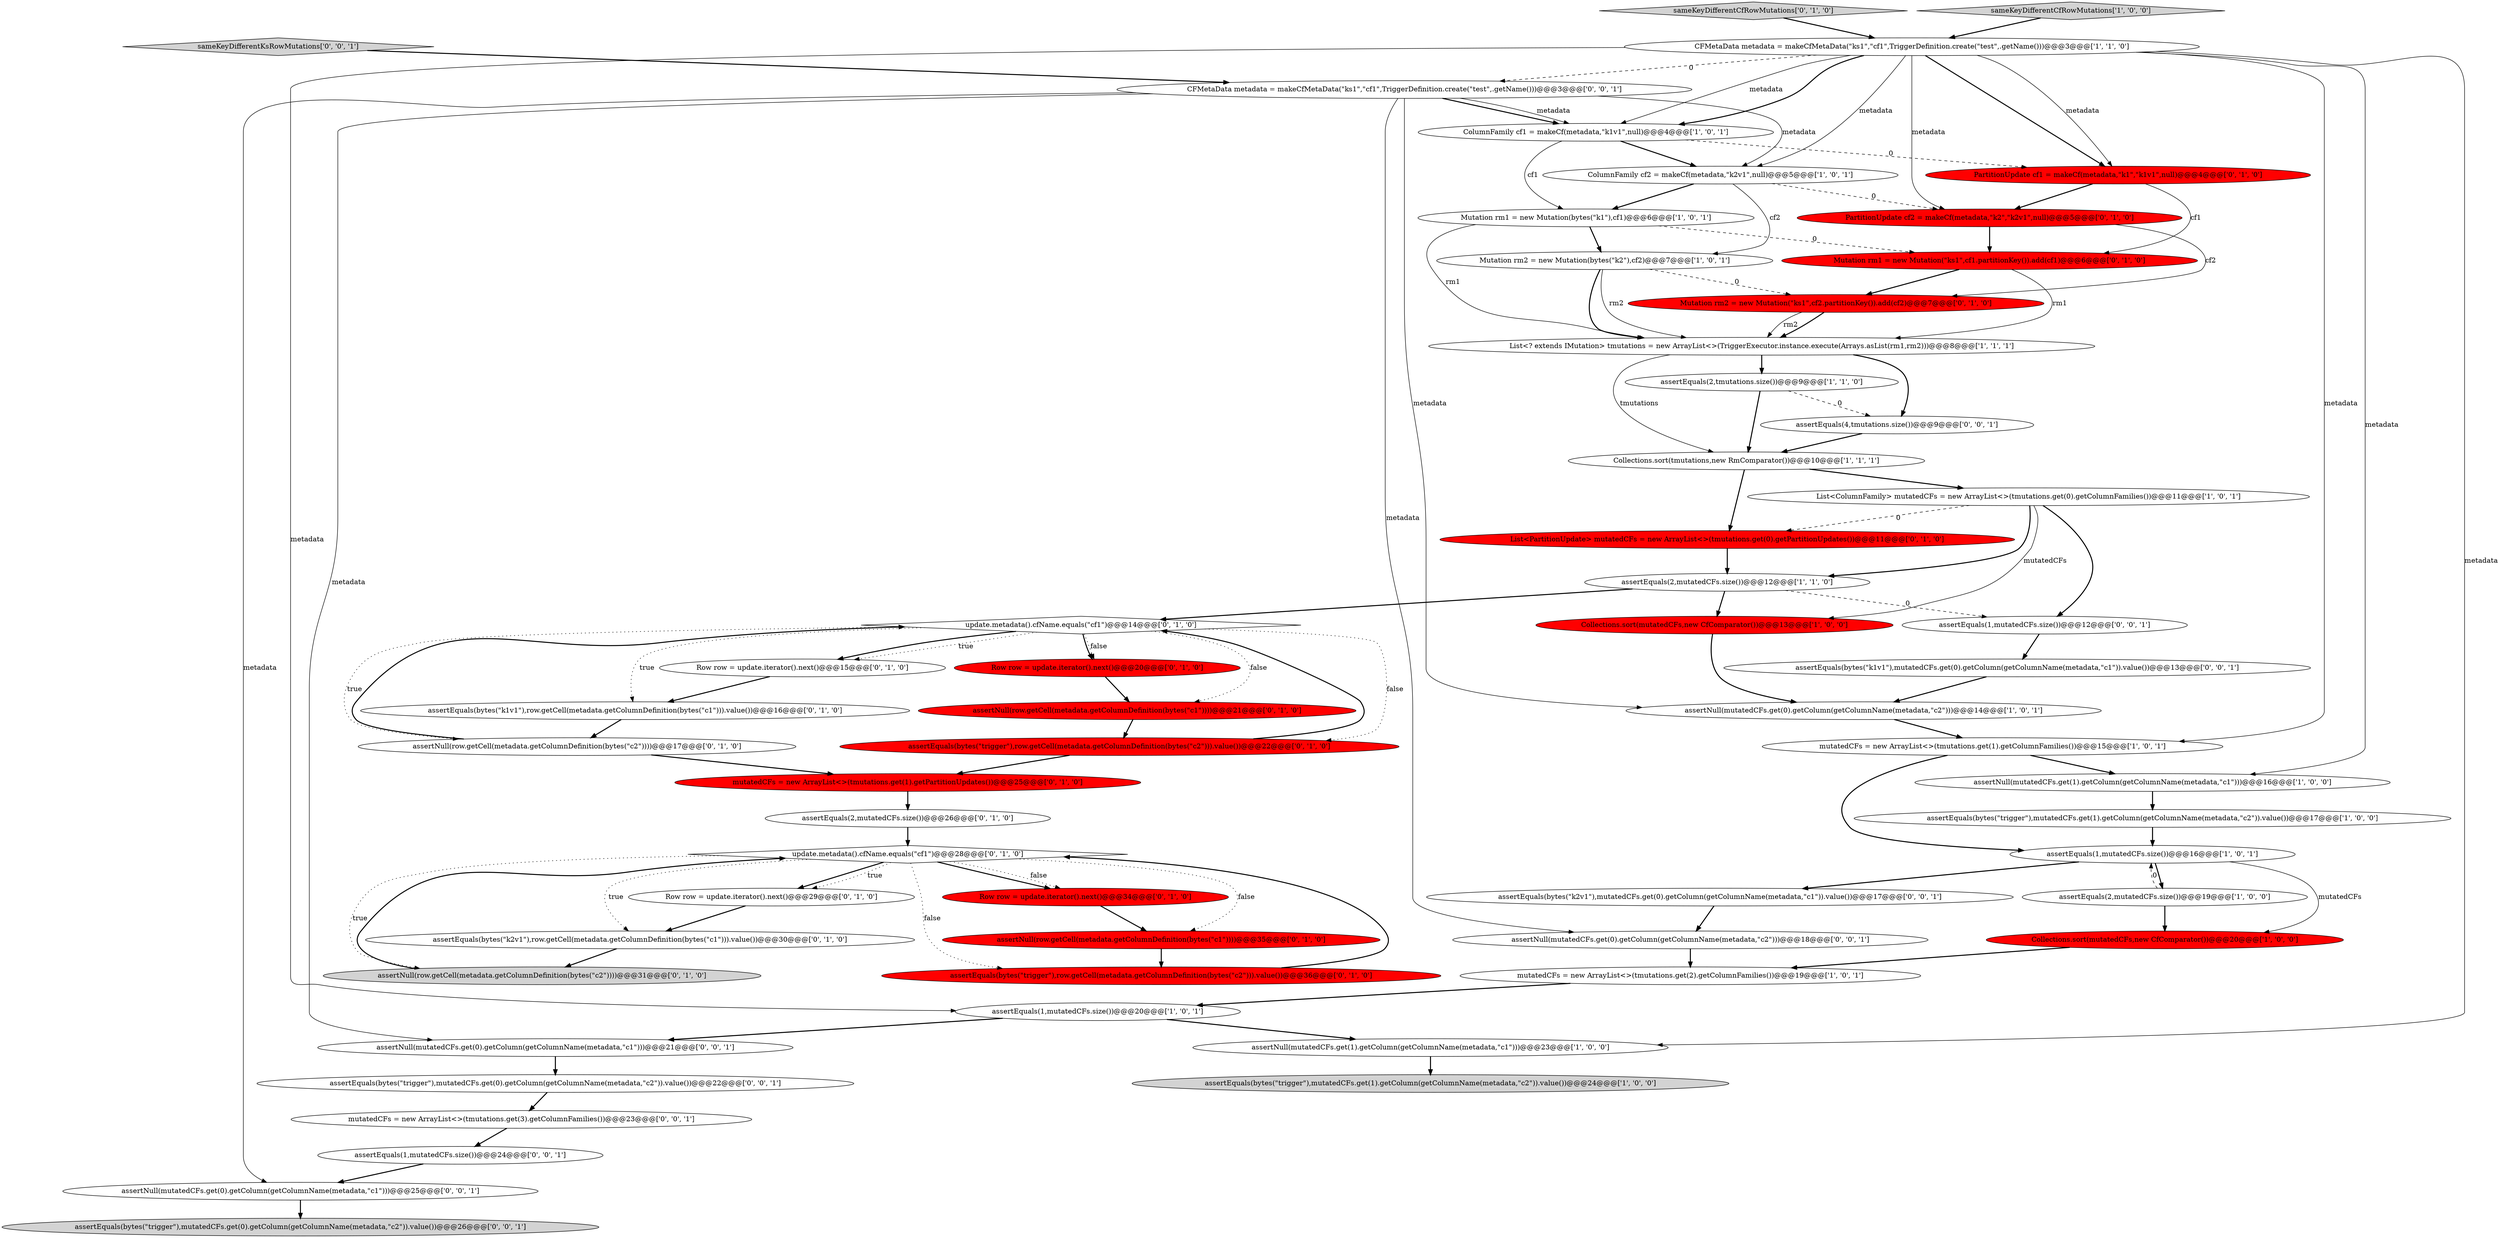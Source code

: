 digraph {
57 [style = filled, label = "assertNull(mutatedCFs.get(0).getColumn(getColumnName(metadata,\"c1\")))@@@25@@@['0', '0', '1']", fillcolor = white, shape = ellipse image = "AAA0AAABBB3BBB"];
24 [style = filled, label = "assertEquals(bytes(\"trigger\"),row.getCell(metadata.getColumnDefinition(bytes(\"c2\"))).value())@@@22@@@['0', '1', '0']", fillcolor = red, shape = ellipse image = "AAA1AAABBB2BBB"];
26 [style = filled, label = "assertEquals(bytes(\"k1v1\"),row.getCell(metadata.getColumnDefinition(bytes(\"c1\"))).value())@@@16@@@['0', '1', '0']", fillcolor = white, shape = ellipse image = "AAA0AAABBB2BBB"];
40 [style = filled, label = "assertNull(row.getCell(metadata.getColumnDefinition(bytes(\"c1\"))))@@@21@@@['0', '1', '0']", fillcolor = red, shape = ellipse image = "AAA1AAABBB2BBB"];
38 [style = filled, label = "List<PartitionUpdate> mutatedCFs = new ArrayList<>(tmutations.get(0).getPartitionUpdates())@@@11@@@['0', '1', '0']", fillcolor = red, shape = ellipse image = "AAA1AAABBB2BBB"];
23 [style = filled, label = "Row row = update.iterator().next()@@@34@@@['0', '1', '0']", fillcolor = red, shape = ellipse image = "AAA1AAABBB2BBB"];
50 [style = filled, label = "assertEquals(bytes(\"trigger\"),mutatedCFs.get(0).getColumn(getColumnName(metadata,\"c2\")).value())@@@26@@@['0', '0', '1']", fillcolor = lightgray, shape = ellipse image = "AAA0AAABBB3BBB"];
35 [style = filled, label = "PartitionUpdate cf2 = makeCf(metadata,\"k2\",\"k2v1\",null)@@@5@@@['0', '1', '0']", fillcolor = red, shape = ellipse image = "AAA1AAABBB2BBB"];
12 [style = filled, label = "ColumnFamily cf1 = makeCf(metadata,\"k1v1\",null)@@@4@@@['1', '0', '1']", fillcolor = white, shape = ellipse image = "AAA0AAABBB1BBB"];
3 [style = filled, label = "List<? extends IMutation> tmutations = new ArrayList<>(TriggerExecutor.instance.execute(Arrays.asList(rm1,rm2)))@@@8@@@['1', '1', '1']", fillcolor = white, shape = ellipse image = "AAA0AAABBB1BBB"];
56 [style = filled, label = "assertEquals(bytes(\"k2v1\"),mutatedCFs.get(0).getColumn(getColumnName(metadata,\"c1\")).value())@@@17@@@['0', '0', '1']", fillcolor = white, shape = ellipse image = "AAA0AAABBB3BBB"];
6 [style = filled, label = "assertEquals(2,mutatedCFs.size())@@@12@@@['1', '1', '0']", fillcolor = white, shape = ellipse image = "AAA0AAABBB1BBB"];
20 [style = filled, label = "List<ColumnFamily> mutatedCFs = new ArrayList<>(tmutations.get(0).getColumnFamilies())@@@11@@@['1', '0', '1']", fillcolor = white, shape = ellipse image = "AAA0AAABBB1BBB"];
18 [style = filled, label = "Mutation rm2 = new Mutation(bytes(\"k2\"),cf2)@@@7@@@['1', '0', '1']", fillcolor = white, shape = ellipse image = "AAA0AAABBB1BBB"];
44 [style = filled, label = "assertNull(row.getCell(metadata.getColumnDefinition(bytes(\"c2\"))))@@@17@@@['0', '1', '0']", fillcolor = white, shape = ellipse image = "AAA0AAABBB2BBB"];
21 [style = filled, label = "assertEquals(bytes(\"trigger\"),mutatedCFs.get(1).getColumn(getColumnName(metadata,\"c2\")).value())@@@17@@@['1', '0', '0']", fillcolor = white, shape = ellipse image = "AAA0AAABBB1BBB"];
25 [style = filled, label = "Row row = update.iterator().next()@@@15@@@['0', '1', '0']", fillcolor = white, shape = ellipse image = "AAA0AAABBB2BBB"];
10 [style = filled, label = "Collections.sort(tmutations,new RmComparator())@@@10@@@['1', '1', '1']", fillcolor = white, shape = ellipse image = "AAA0AAABBB1BBB"];
31 [style = filled, label = "Row row = update.iterator().next()@@@20@@@['0', '1', '0']", fillcolor = red, shape = ellipse image = "AAA1AAABBB2BBB"];
29 [style = filled, label = "update.metadata().cfName.equals(\"cf1\")@@@28@@@['0', '1', '0']", fillcolor = white, shape = diamond image = "AAA0AAABBB2BBB"];
34 [style = filled, label = "Mutation rm1 = new Mutation(\"ks1\",cf1.partitionKey()).add(cf1)@@@6@@@['0', '1', '0']", fillcolor = red, shape = ellipse image = "AAA1AAABBB2BBB"];
43 [style = filled, label = "assertEquals(bytes(\"k2v1\"),row.getCell(metadata.getColumnDefinition(bytes(\"c1\"))).value())@@@30@@@['0', '1', '0']", fillcolor = white, shape = ellipse image = "AAA0AAABBB2BBB"];
15 [style = filled, label = "assertEquals(1,mutatedCFs.size())@@@20@@@['1', '0', '1']", fillcolor = white, shape = ellipse image = "AAA0AAABBB1BBB"];
47 [style = filled, label = "assertEquals(bytes(\"k1v1\"),mutatedCFs.get(0).getColumn(getColumnName(metadata,\"c1\")).value())@@@13@@@['0', '0', '1']", fillcolor = white, shape = ellipse image = "AAA0AAABBB3BBB"];
54 [style = filled, label = "assertNull(mutatedCFs.get(0).getColumn(getColumnName(metadata,\"c2\")))@@@18@@@['0', '0', '1']", fillcolor = white, shape = ellipse image = "AAA0AAABBB3BBB"];
7 [style = filled, label = "assertEquals(1,mutatedCFs.size())@@@16@@@['1', '0', '1']", fillcolor = white, shape = ellipse image = "AAA0AAABBB1BBB"];
17 [style = filled, label = "Mutation rm1 = new Mutation(bytes(\"k1\"),cf1)@@@6@@@['1', '0', '1']", fillcolor = white, shape = ellipse image = "AAA0AAABBB1BBB"];
53 [style = filled, label = "mutatedCFs = new ArrayList<>(tmutations.get(3).getColumnFamilies())@@@23@@@['0', '0', '1']", fillcolor = white, shape = ellipse image = "AAA0AAABBB3BBB"];
28 [style = filled, label = "assertNull(row.getCell(metadata.getColumnDefinition(bytes(\"c1\"))))@@@35@@@['0', '1', '0']", fillcolor = red, shape = ellipse image = "AAA1AAABBB2BBB"];
0 [style = filled, label = "assertEquals(bytes(\"trigger\"),mutatedCFs.get(1).getColumn(getColumnName(metadata,\"c2\")).value())@@@24@@@['1', '0', '0']", fillcolor = lightgray, shape = ellipse image = "AAA0AAABBB1BBB"];
1 [style = filled, label = "assertNull(mutatedCFs.get(0).getColumn(getColumnName(metadata,\"c2\")))@@@14@@@['1', '0', '1']", fillcolor = white, shape = ellipse image = "AAA0AAABBB1BBB"];
8 [style = filled, label = "assertEquals(2,tmutations.size())@@@9@@@['1', '1', '0']", fillcolor = white, shape = ellipse image = "AAA0AAABBB1BBB"];
27 [style = filled, label = "Mutation rm2 = new Mutation(\"ks1\",cf2.partitionKey()).add(cf2)@@@7@@@['0', '1', '0']", fillcolor = red, shape = ellipse image = "AAA1AAABBB2BBB"];
16 [style = filled, label = "assertNull(mutatedCFs.get(1).getColumn(getColumnName(metadata,\"c1\")))@@@23@@@['1', '0', '0']", fillcolor = white, shape = ellipse image = "AAA0AAABBB1BBB"];
46 [style = filled, label = "assertEquals(1,mutatedCFs.size())@@@24@@@['0', '0', '1']", fillcolor = white, shape = ellipse image = "AAA0AAABBB3BBB"];
48 [style = filled, label = "assertEquals(1,mutatedCFs.size())@@@12@@@['0', '0', '1']", fillcolor = white, shape = ellipse image = "AAA0AAABBB3BBB"];
36 [style = filled, label = "assertEquals(bytes(\"trigger\"),row.getCell(metadata.getColumnDefinition(bytes(\"c2\"))).value())@@@36@@@['0', '1', '0']", fillcolor = red, shape = ellipse image = "AAA1AAABBB2BBB"];
52 [style = filled, label = "CFMetaData metadata = makeCfMetaData(\"ks1\",\"cf1\",TriggerDefinition.create(\"test\",.getName()))@@@3@@@['0', '0', '1']", fillcolor = white, shape = ellipse image = "AAA0AAABBB3BBB"];
5 [style = filled, label = "ColumnFamily cf2 = makeCf(metadata,\"k2v1\",null)@@@5@@@['1', '0', '1']", fillcolor = white, shape = ellipse image = "AAA0AAABBB1BBB"];
32 [style = filled, label = "sameKeyDifferentCfRowMutations['0', '1', '0']", fillcolor = lightgray, shape = diamond image = "AAA0AAABBB2BBB"];
49 [style = filled, label = "assertEquals(bytes(\"trigger\"),mutatedCFs.get(0).getColumn(getColumnName(metadata,\"c2\")).value())@@@22@@@['0', '0', '1']", fillcolor = white, shape = ellipse image = "AAA0AAABBB3BBB"];
14 [style = filled, label = "CFMetaData metadata = makeCfMetaData(\"ks1\",\"cf1\",TriggerDefinition.create(\"test\",.getName()))@@@3@@@['1', '1', '0']", fillcolor = white, shape = ellipse image = "AAA0AAABBB1BBB"];
9 [style = filled, label = "assertEquals(2,mutatedCFs.size())@@@19@@@['1', '0', '0']", fillcolor = white, shape = ellipse image = "AAA0AAABBB1BBB"];
13 [style = filled, label = "assertNull(mutatedCFs.get(1).getColumn(getColumnName(metadata,\"c1\")))@@@16@@@['1', '0', '0']", fillcolor = white, shape = ellipse image = "AAA0AAABBB1BBB"];
39 [style = filled, label = "Row row = update.iterator().next()@@@29@@@['0', '1', '0']", fillcolor = white, shape = ellipse image = "AAA0AAABBB2BBB"];
45 [style = filled, label = "assertEquals(4,tmutations.size())@@@9@@@['0', '0', '1']", fillcolor = white, shape = ellipse image = "AAA0AAABBB3BBB"];
19 [style = filled, label = "sameKeyDifferentCfRowMutations['1', '0', '0']", fillcolor = lightgray, shape = diamond image = "AAA0AAABBB1BBB"];
22 [style = filled, label = "Collections.sort(mutatedCFs,new CfComparator())@@@20@@@['1', '0', '0']", fillcolor = red, shape = ellipse image = "AAA1AAABBB1BBB"];
37 [style = filled, label = "assertEquals(2,mutatedCFs.size())@@@26@@@['0', '1', '0']", fillcolor = white, shape = ellipse image = "AAA0AAABBB2BBB"];
11 [style = filled, label = "mutatedCFs = new ArrayList<>(tmutations.get(2).getColumnFamilies())@@@19@@@['1', '0', '1']", fillcolor = white, shape = ellipse image = "AAA0AAABBB1BBB"];
30 [style = filled, label = "assertNull(row.getCell(metadata.getColumnDefinition(bytes(\"c2\"))))@@@31@@@['0', '1', '0']", fillcolor = lightgray, shape = ellipse image = "AAA0AAABBB2BBB"];
41 [style = filled, label = "update.metadata().cfName.equals(\"cf1\")@@@14@@@['0', '1', '0']", fillcolor = white, shape = diamond image = "AAA0AAABBB2BBB"];
42 [style = filled, label = "mutatedCFs = new ArrayList<>(tmutations.get(1).getPartitionUpdates())@@@25@@@['0', '1', '0']", fillcolor = red, shape = ellipse image = "AAA1AAABBB2BBB"];
51 [style = filled, label = "sameKeyDifferentKsRowMutations['0', '0', '1']", fillcolor = lightgray, shape = diamond image = "AAA0AAABBB3BBB"];
4 [style = filled, label = "Collections.sort(mutatedCFs,new CfComparator())@@@13@@@['1', '0', '0']", fillcolor = red, shape = ellipse image = "AAA1AAABBB1BBB"];
33 [style = filled, label = "PartitionUpdate cf1 = makeCf(metadata,\"k1\",\"k1v1\",null)@@@4@@@['0', '1', '0']", fillcolor = red, shape = ellipse image = "AAA1AAABBB2BBB"];
2 [style = filled, label = "mutatedCFs = new ArrayList<>(tmutations.get(1).getColumnFamilies())@@@15@@@['1', '0', '1']", fillcolor = white, shape = ellipse image = "AAA0AAABBB1BBB"];
55 [style = filled, label = "assertNull(mutatedCFs.get(0).getColumn(getColumnName(metadata,\"c1\")))@@@21@@@['0', '0', '1']", fillcolor = white, shape = ellipse image = "AAA0AAABBB3BBB"];
8->10 [style = bold, label=""];
18->3 [style = bold, label=""];
15->55 [style = bold, label=""];
16->0 [style = bold, label=""];
29->43 [style = dotted, label="true"];
41->24 [style = dotted, label="false"];
12->5 [style = bold, label=""];
29->36 [style = dotted, label="false"];
36->29 [style = bold, label=""];
55->49 [style = bold, label=""];
30->29 [style = bold, label=""];
56->54 [style = bold, label=""];
23->28 [style = bold, label=""];
7->9 [style = bold, label=""];
3->10 [style = solid, label="tmutations"];
5->35 [style = dashed, label="0"];
20->38 [style = dashed, label="0"];
33->34 [style = solid, label="cf1"];
20->48 [style = bold, label=""];
6->41 [style = bold, label=""];
31->40 [style = bold, label=""];
40->24 [style = bold, label=""];
14->15 [style = solid, label="metadata"];
52->5 [style = solid, label="metadata"];
9->7 [style = dashed, label="0"];
5->18 [style = solid, label="cf2"];
45->10 [style = bold, label=""];
14->33 [style = solid, label="metadata"];
28->36 [style = bold, label=""];
29->39 [style = bold, label=""];
14->16 [style = solid, label="metadata"];
37->29 [style = bold, label=""];
29->23 [style = bold, label=""];
14->35 [style = solid, label="metadata"];
20->4 [style = solid, label="mutatedCFs"];
5->17 [style = bold, label=""];
38->6 [style = bold, label=""];
6->4 [style = bold, label=""];
52->55 [style = solid, label="metadata"];
52->12 [style = bold, label=""];
52->54 [style = solid, label="metadata"];
25->26 [style = bold, label=""];
44->41 [style = bold, label=""];
7->22 [style = solid, label="mutatedCFs"];
21->7 [style = bold, label=""];
41->40 [style = dotted, label="false"];
35->27 [style = solid, label="cf2"];
52->57 [style = solid, label="metadata"];
35->34 [style = bold, label=""];
22->11 [style = bold, label=""];
29->39 [style = dotted, label="true"];
47->1 [style = bold, label=""];
9->22 [style = bold, label=""];
44->42 [style = bold, label=""];
42->37 [style = bold, label=""];
54->11 [style = bold, label=""];
34->3 [style = solid, label="rm1"];
12->33 [style = dashed, label="0"];
7->56 [style = bold, label=""];
3->45 [style = bold, label=""];
41->25 [style = dotted, label="true"];
18->27 [style = dashed, label="0"];
6->48 [style = dashed, label="0"];
32->14 [style = bold, label=""];
51->52 [style = bold, label=""];
24->41 [style = bold, label=""];
14->5 [style = solid, label="metadata"];
14->52 [style = dashed, label="0"];
53->46 [style = bold, label=""];
19->14 [style = bold, label=""];
26->44 [style = bold, label=""];
14->2 [style = solid, label="metadata"];
14->12 [style = solid, label="metadata"];
3->8 [style = bold, label=""];
27->3 [style = solid, label="rm2"];
41->31 [style = bold, label=""];
4->1 [style = bold, label=""];
1->2 [style = bold, label=""];
46->57 [style = bold, label=""];
41->44 [style = dotted, label="true"];
10->38 [style = bold, label=""];
14->13 [style = solid, label="metadata"];
24->42 [style = bold, label=""];
52->12 [style = solid, label="metadata"];
41->31 [style = dotted, label="false"];
17->3 [style = solid, label="rm1"];
33->35 [style = bold, label=""];
10->20 [style = bold, label=""];
29->23 [style = dotted, label="false"];
17->34 [style = dashed, label="0"];
57->50 [style = bold, label=""];
27->3 [style = bold, label=""];
39->43 [style = bold, label=""];
20->6 [style = bold, label=""];
15->16 [style = bold, label=""];
14->33 [style = bold, label=""];
11->15 [style = bold, label=""];
43->30 [style = bold, label=""];
29->28 [style = dotted, label="false"];
2->13 [style = bold, label=""];
49->53 [style = bold, label=""];
41->26 [style = dotted, label="true"];
18->3 [style = solid, label="rm2"];
12->17 [style = solid, label="cf1"];
48->47 [style = bold, label=""];
52->1 [style = solid, label="metadata"];
14->12 [style = bold, label=""];
29->30 [style = dotted, label="true"];
8->45 [style = dashed, label="0"];
41->25 [style = bold, label=""];
2->7 [style = bold, label=""];
13->21 [style = bold, label=""];
17->18 [style = bold, label=""];
34->27 [style = bold, label=""];
}
